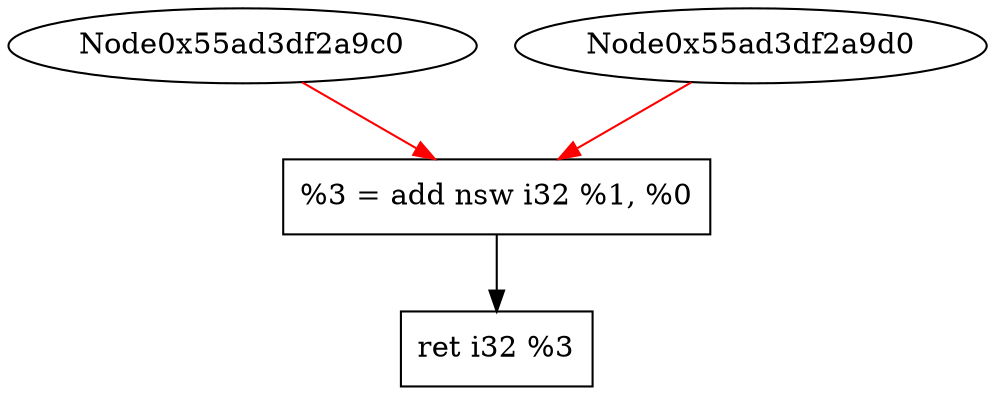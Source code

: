 digraph "DFG for '_Z3addii' function" {
 Node0x55ad3df2a950[shape=record, label="  %3 = add nsw i32 %1, %0"];
 Node0x55ad3df2aa30[shape=record, label="  ret i32 %3"];
 Node0x55ad3df2a950 -> Node0x55ad3df2aa30
edge [color=red]
 Node0x55ad3df2a9c0 -> Node0x55ad3df2a950
 Node0x55ad3df2a9d0 -> Node0x55ad3df2a950
}